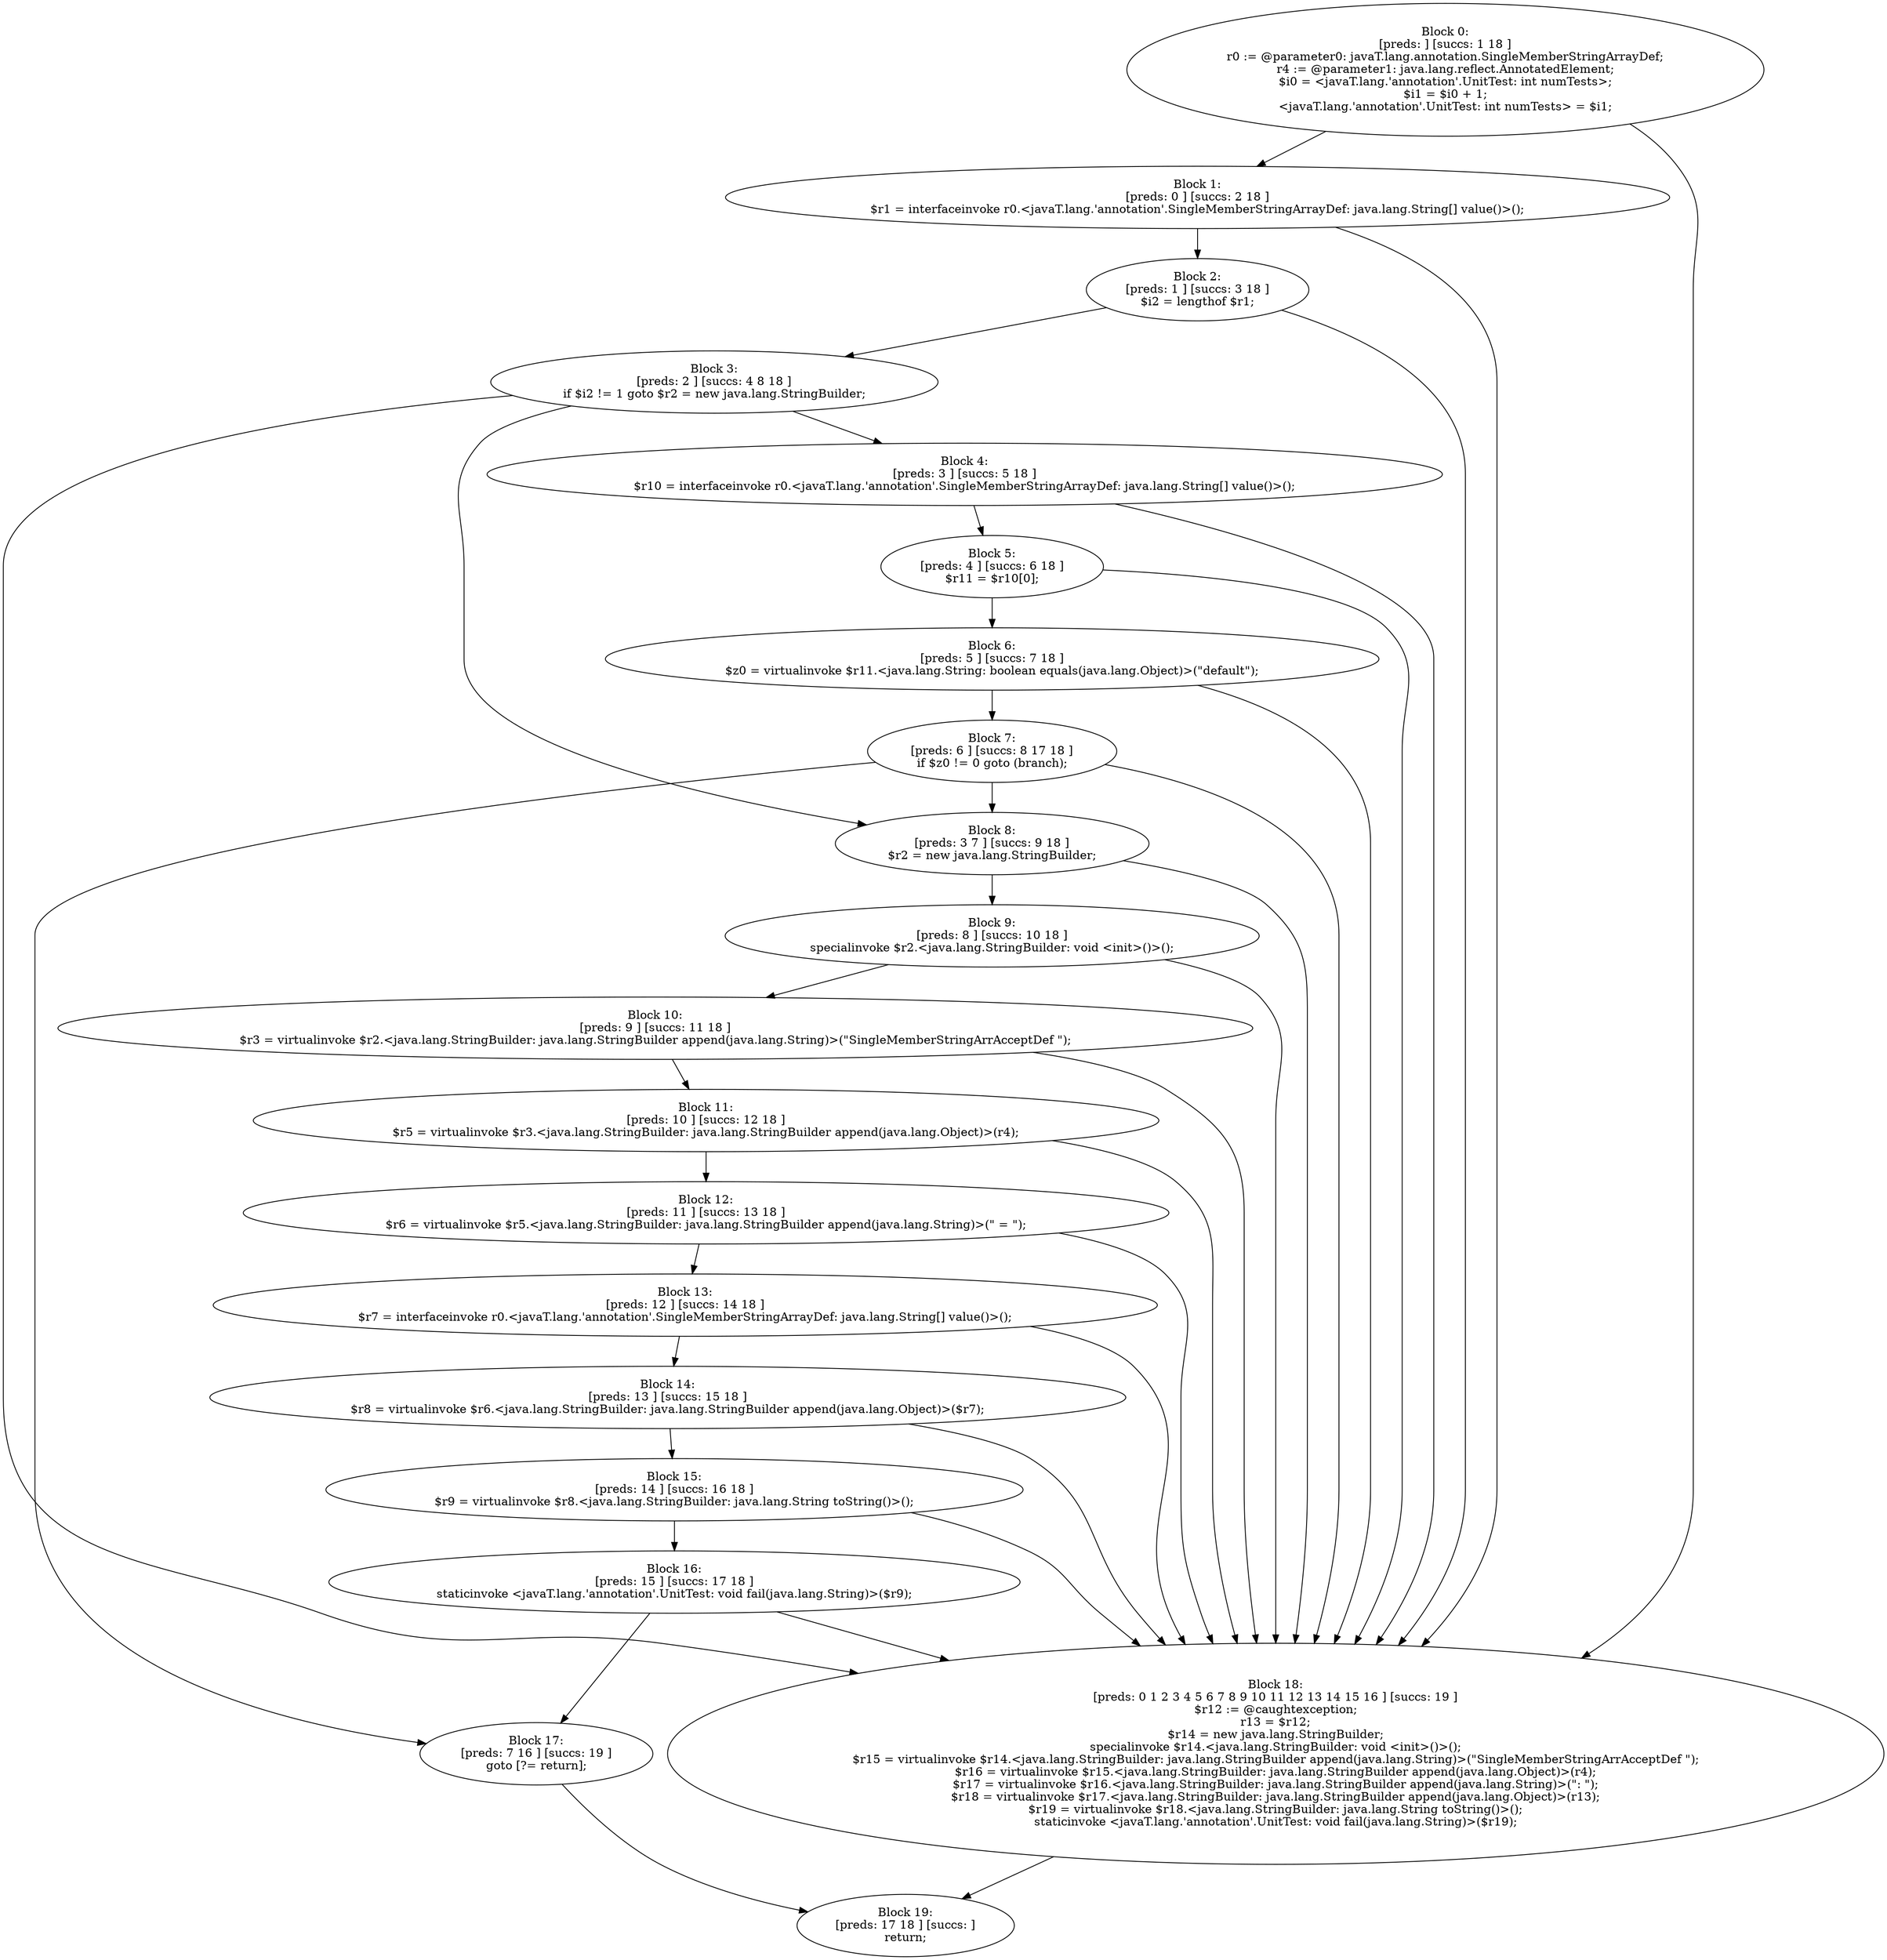 digraph "unitGraph" {
    "Block 0:
[preds: ] [succs: 1 18 ]
r0 := @parameter0: javaT.lang.annotation.SingleMemberStringArrayDef;
r4 := @parameter1: java.lang.reflect.AnnotatedElement;
$i0 = <javaT.lang.'annotation'.UnitTest: int numTests>;
$i1 = $i0 + 1;
<javaT.lang.'annotation'.UnitTest: int numTests> = $i1;
"
    "Block 1:
[preds: 0 ] [succs: 2 18 ]
$r1 = interfaceinvoke r0.<javaT.lang.'annotation'.SingleMemberStringArrayDef: java.lang.String[] value()>();
"
    "Block 2:
[preds: 1 ] [succs: 3 18 ]
$i2 = lengthof $r1;
"
    "Block 3:
[preds: 2 ] [succs: 4 8 18 ]
if $i2 != 1 goto $r2 = new java.lang.StringBuilder;
"
    "Block 4:
[preds: 3 ] [succs: 5 18 ]
$r10 = interfaceinvoke r0.<javaT.lang.'annotation'.SingleMemberStringArrayDef: java.lang.String[] value()>();
"
    "Block 5:
[preds: 4 ] [succs: 6 18 ]
$r11 = $r10[0];
"
    "Block 6:
[preds: 5 ] [succs: 7 18 ]
$z0 = virtualinvoke $r11.<java.lang.String: boolean equals(java.lang.Object)>(\"default\");
"
    "Block 7:
[preds: 6 ] [succs: 8 17 18 ]
if $z0 != 0 goto (branch);
"
    "Block 8:
[preds: 3 7 ] [succs: 9 18 ]
$r2 = new java.lang.StringBuilder;
"
    "Block 9:
[preds: 8 ] [succs: 10 18 ]
specialinvoke $r2.<java.lang.StringBuilder: void <init>()>();
"
    "Block 10:
[preds: 9 ] [succs: 11 18 ]
$r3 = virtualinvoke $r2.<java.lang.StringBuilder: java.lang.StringBuilder append(java.lang.String)>(\"SingleMemberStringArrAcceptDef \");
"
    "Block 11:
[preds: 10 ] [succs: 12 18 ]
$r5 = virtualinvoke $r3.<java.lang.StringBuilder: java.lang.StringBuilder append(java.lang.Object)>(r4);
"
    "Block 12:
[preds: 11 ] [succs: 13 18 ]
$r6 = virtualinvoke $r5.<java.lang.StringBuilder: java.lang.StringBuilder append(java.lang.String)>(\" = \");
"
    "Block 13:
[preds: 12 ] [succs: 14 18 ]
$r7 = interfaceinvoke r0.<javaT.lang.'annotation'.SingleMemberStringArrayDef: java.lang.String[] value()>();
"
    "Block 14:
[preds: 13 ] [succs: 15 18 ]
$r8 = virtualinvoke $r6.<java.lang.StringBuilder: java.lang.StringBuilder append(java.lang.Object)>($r7);
"
    "Block 15:
[preds: 14 ] [succs: 16 18 ]
$r9 = virtualinvoke $r8.<java.lang.StringBuilder: java.lang.String toString()>();
"
    "Block 16:
[preds: 15 ] [succs: 17 18 ]
staticinvoke <javaT.lang.'annotation'.UnitTest: void fail(java.lang.String)>($r9);
"
    "Block 17:
[preds: 7 16 ] [succs: 19 ]
goto [?= return];
"
    "Block 18:
[preds: 0 1 2 3 4 5 6 7 8 9 10 11 12 13 14 15 16 ] [succs: 19 ]
$r12 := @caughtexception;
r13 = $r12;
$r14 = new java.lang.StringBuilder;
specialinvoke $r14.<java.lang.StringBuilder: void <init>()>();
$r15 = virtualinvoke $r14.<java.lang.StringBuilder: java.lang.StringBuilder append(java.lang.String)>(\"SingleMemberStringArrAcceptDef \");
$r16 = virtualinvoke $r15.<java.lang.StringBuilder: java.lang.StringBuilder append(java.lang.Object)>(r4);
$r17 = virtualinvoke $r16.<java.lang.StringBuilder: java.lang.StringBuilder append(java.lang.String)>(\": \");
$r18 = virtualinvoke $r17.<java.lang.StringBuilder: java.lang.StringBuilder append(java.lang.Object)>(r13);
$r19 = virtualinvoke $r18.<java.lang.StringBuilder: java.lang.String toString()>();
staticinvoke <javaT.lang.'annotation'.UnitTest: void fail(java.lang.String)>($r19);
"
    "Block 19:
[preds: 17 18 ] [succs: ]
return;
"
    "Block 0:
[preds: ] [succs: 1 18 ]
r0 := @parameter0: javaT.lang.annotation.SingleMemberStringArrayDef;
r4 := @parameter1: java.lang.reflect.AnnotatedElement;
$i0 = <javaT.lang.'annotation'.UnitTest: int numTests>;
$i1 = $i0 + 1;
<javaT.lang.'annotation'.UnitTest: int numTests> = $i1;
"->"Block 1:
[preds: 0 ] [succs: 2 18 ]
$r1 = interfaceinvoke r0.<javaT.lang.'annotation'.SingleMemberStringArrayDef: java.lang.String[] value()>();
";
    "Block 0:
[preds: ] [succs: 1 18 ]
r0 := @parameter0: javaT.lang.annotation.SingleMemberStringArrayDef;
r4 := @parameter1: java.lang.reflect.AnnotatedElement;
$i0 = <javaT.lang.'annotation'.UnitTest: int numTests>;
$i1 = $i0 + 1;
<javaT.lang.'annotation'.UnitTest: int numTests> = $i1;
"->"Block 18:
[preds: 0 1 2 3 4 5 6 7 8 9 10 11 12 13 14 15 16 ] [succs: 19 ]
$r12 := @caughtexception;
r13 = $r12;
$r14 = new java.lang.StringBuilder;
specialinvoke $r14.<java.lang.StringBuilder: void <init>()>();
$r15 = virtualinvoke $r14.<java.lang.StringBuilder: java.lang.StringBuilder append(java.lang.String)>(\"SingleMemberStringArrAcceptDef \");
$r16 = virtualinvoke $r15.<java.lang.StringBuilder: java.lang.StringBuilder append(java.lang.Object)>(r4);
$r17 = virtualinvoke $r16.<java.lang.StringBuilder: java.lang.StringBuilder append(java.lang.String)>(\": \");
$r18 = virtualinvoke $r17.<java.lang.StringBuilder: java.lang.StringBuilder append(java.lang.Object)>(r13);
$r19 = virtualinvoke $r18.<java.lang.StringBuilder: java.lang.String toString()>();
staticinvoke <javaT.lang.'annotation'.UnitTest: void fail(java.lang.String)>($r19);
";
    "Block 1:
[preds: 0 ] [succs: 2 18 ]
$r1 = interfaceinvoke r0.<javaT.lang.'annotation'.SingleMemberStringArrayDef: java.lang.String[] value()>();
"->"Block 2:
[preds: 1 ] [succs: 3 18 ]
$i2 = lengthof $r1;
";
    "Block 1:
[preds: 0 ] [succs: 2 18 ]
$r1 = interfaceinvoke r0.<javaT.lang.'annotation'.SingleMemberStringArrayDef: java.lang.String[] value()>();
"->"Block 18:
[preds: 0 1 2 3 4 5 6 7 8 9 10 11 12 13 14 15 16 ] [succs: 19 ]
$r12 := @caughtexception;
r13 = $r12;
$r14 = new java.lang.StringBuilder;
specialinvoke $r14.<java.lang.StringBuilder: void <init>()>();
$r15 = virtualinvoke $r14.<java.lang.StringBuilder: java.lang.StringBuilder append(java.lang.String)>(\"SingleMemberStringArrAcceptDef \");
$r16 = virtualinvoke $r15.<java.lang.StringBuilder: java.lang.StringBuilder append(java.lang.Object)>(r4);
$r17 = virtualinvoke $r16.<java.lang.StringBuilder: java.lang.StringBuilder append(java.lang.String)>(\": \");
$r18 = virtualinvoke $r17.<java.lang.StringBuilder: java.lang.StringBuilder append(java.lang.Object)>(r13);
$r19 = virtualinvoke $r18.<java.lang.StringBuilder: java.lang.String toString()>();
staticinvoke <javaT.lang.'annotation'.UnitTest: void fail(java.lang.String)>($r19);
";
    "Block 2:
[preds: 1 ] [succs: 3 18 ]
$i2 = lengthof $r1;
"->"Block 3:
[preds: 2 ] [succs: 4 8 18 ]
if $i2 != 1 goto $r2 = new java.lang.StringBuilder;
";
    "Block 2:
[preds: 1 ] [succs: 3 18 ]
$i2 = lengthof $r1;
"->"Block 18:
[preds: 0 1 2 3 4 5 6 7 8 9 10 11 12 13 14 15 16 ] [succs: 19 ]
$r12 := @caughtexception;
r13 = $r12;
$r14 = new java.lang.StringBuilder;
specialinvoke $r14.<java.lang.StringBuilder: void <init>()>();
$r15 = virtualinvoke $r14.<java.lang.StringBuilder: java.lang.StringBuilder append(java.lang.String)>(\"SingleMemberStringArrAcceptDef \");
$r16 = virtualinvoke $r15.<java.lang.StringBuilder: java.lang.StringBuilder append(java.lang.Object)>(r4);
$r17 = virtualinvoke $r16.<java.lang.StringBuilder: java.lang.StringBuilder append(java.lang.String)>(\": \");
$r18 = virtualinvoke $r17.<java.lang.StringBuilder: java.lang.StringBuilder append(java.lang.Object)>(r13);
$r19 = virtualinvoke $r18.<java.lang.StringBuilder: java.lang.String toString()>();
staticinvoke <javaT.lang.'annotation'.UnitTest: void fail(java.lang.String)>($r19);
";
    "Block 3:
[preds: 2 ] [succs: 4 8 18 ]
if $i2 != 1 goto $r2 = new java.lang.StringBuilder;
"->"Block 4:
[preds: 3 ] [succs: 5 18 ]
$r10 = interfaceinvoke r0.<javaT.lang.'annotation'.SingleMemberStringArrayDef: java.lang.String[] value()>();
";
    "Block 3:
[preds: 2 ] [succs: 4 8 18 ]
if $i2 != 1 goto $r2 = new java.lang.StringBuilder;
"->"Block 8:
[preds: 3 7 ] [succs: 9 18 ]
$r2 = new java.lang.StringBuilder;
";
    "Block 3:
[preds: 2 ] [succs: 4 8 18 ]
if $i2 != 1 goto $r2 = new java.lang.StringBuilder;
"->"Block 18:
[preds: 0 1 2 3 4 5 6 7 8 9 10 11 12 13 14 15 16 ] [succs: 19 ]
$r12 := @caughtexception;
r13 = $r12;
$r14 = new java.lang.StringBuilder;
specialinvoke $r14.<java.lang.StringBuilder: void <init>()>();
$r15 = virtualinvoke $r14.<java.lang.StringBuilder: java.lang.StringBuilder append(java.lang.String)>(\"SingleMemberStringArrAcceptDef \");
$r16 = virtualinvoke $r15.<java.lang.StringBuilder: java.lang.StringBuilder append(java.lang.Object)>(r4);
$r17 = virtualinvoke $r16.<java.lang.StringBuilder: java.lang.StringBuilder append(java.lang.String)>(\": \");
$r18 = virtualinvoke $r17.<java.lang.StringBuilder: java.lang.StringBuilder append(java.lang.Object)>(r13);
$r19 = virtualinvoke $r18.<java.lang.StringBuilder: java.lang.String toString()>();
staticinvoke <javaT.lang.'annotation'.UnitTest: void fail(java.lang.String)>($r19);
";
    "Block 4:
[preds: 3 ] [succs: 5 18 ]
$r10 = interfaceinvoke r0.<javaT.lang.'annotation'.SingleMemberStringArrayDef: java.lang.String[] value()>();
"->"Block 5:
[preds: 4 ] [succs: 6 18 ]
$r11 = $r10[0];
";
    "Block 4:
[preds: 3 ] [succs: 5 18 ]
$r10 = interfaceinvoke r0.<javaT.lang.'annotation'.SingleMemberStringArrayDef: java.lang.String[] value()>();
"->"Block 18:
[preds: 0 1 2 3 4 5 6 7 8 9 10 11 12 13 14 15 16 ] [succs: 19 ]
$r12 := @caughtexception;
r13 = $r12;
$r14 = new java.lang.StringBuilder;
specialinvoke $r14.<java.lang.StringBuilder: void <init>()>();
$r15 = virtualinvoke $r14.<java.lang.StringBuilder: java.lang.StringBuilder append(java.lang.String)>(\"SingleMemberStringArrAcceptDef \");
$r16 = virtualinvoke $r15.<java.lang.StringBuilder: java.lang.StringBuilder append(java.lang.Object)>(r4);
$r17 = virtualinvoke $r16.<java.lang.StringBuilder: java.lang.StringBuilder append(java.lang.String)>(\": \");
$r18 = virtualinvoke $r17.<java.lang.StringBuilder: java.lang.StringBuilder append(java.lang.Object)>(r13);
$r19 = virtualinvoke $r18.<java.lang.StringBuilder: java.lang.String toString()>();
staticinvoke <javaT.lang.'annotation'.UnitTest: void fail(java.lang.String)>($r19);
";
    "Block 5:
[preds: 4 ] [succs: 6 18 ]
$r11 = $r10[0];
"->"Block 6:
[preds: 5 ] [succs: 7 18 ]
$z0 = virtualinvoke $r11.<java.lang.String: boolean equals(java.lang.Object)>(\"default\");
";
    "Block 5:
[preds: 4 ] [succs: 6 18 ]
$r11 = $r10[0];
"->"Block 18:
[preds: 0 1 2 3 4 5 6 7 8 9 10 11 12 13 14 15 16 ] [succs: 19 ]
$r12 := @caughtexception;
r13 = $r12;
$r14 = new java.lang.StringBuilder;
specialinvoke $r14.<java.lang.StringBuilder: void <init>()>();
$r15 = virtualinvoke $r14.<java.lang.StringBuilder: java.lang.StringBuilder append(java.lang.String)>(\"SingleMemberStringArrAcceptDef \");
$r16 = virtualinvoke $r15.<java.lang.StringBuilder: java.lang.StringBuilder append(java.lang.Object)>(r4);
$r17 = virtualinvoke $r16.<java.lang.StringBuilder: java.lang.StringBuilder append(java.lang.String)>(\": \");
$r18 = virtualinvoke $r17.<java.lang.StringBuilder: java.lang.StringBuilder append(java.lang.Object)>(r13);
$r19 = virtualinvoke $r18.<java.lang.StringBuilder: java.lang.String toString()>();
staticinvoke <javaT.lang.'annotation'.UnitTest: void fail(java.lang.String)>($r19);
";
    "Block 6:
[preds: 5 ] [succs: 7 18 ]
$z0 = virtualinvoke $r11.<java.lang.String: boolean equals(java.lang.Object)>(\"default\");
"->"Block 7:
[preds: 6 ] [succs: 8 17 18 ]
if $z0 != 0 goto (branch);
";
    "Block 6:
[preds: 5 ] [succs: 7 18 ]
$z0 = virtualinvoke $r11.<java.lang.String: boolean equals(java.lang.Object)>(\"default\");
"->"Block 18:
[preds: 0 1 2 3 4 5 6 7 8 9 10 11 12 13 14 15 16 ] [succs: 19 ]
$r12 := @caughtexception;
r13 = $r12;
$r14 = new java.lang.StringBuilder;
specialinvoke $r14.<java.lang.StringBuilder: void <init>()>();
$r15 = virtualinvoke $r14.<java.lang.StringBuilder: java.lang.StringBuilder append(java.lang.String)>(\"SingleMemberStringArrAcceptDef \");
$r16 = virtualinvoke $r15.<java.lang.StringBuilder: java.lang.StringBuilder append(java.lang.Object)>(r4);
$r17 = virtualinvoke $r16.<java.lang.StringBuilder: java.lang.StringBuilder append(java.lang.String)>(\": \");
$r18 = virtualinvoke $r17.<java.lang.StringBuilder: java.lang.StringBuilder append(java.lang.Object)>(r13);
$r19 = virtualinvoke $r18.<java.lang.StringBuilder: java.lang.String toString()>();
staticinvoke <javaT.lang.'annotation'.UnitTest: void fail(java.lang.String)>($r19);
";
    "Block 7:
[preds: 6 ] [succs: 8 17 18 ]
if $z0 != 0 goto (branch);
"->"Block 8:
[preds: 3 7 ] [succs: 9 18 ]
$r2 = new java.lang.StringBuilder;
";
    "Block 7:
[preds: 6 ] [succs: 8 17 18 ]
if $z0 != 0 goto (branch);
"->"Block 17:
[preds: 7 16 ] [succs: 19 ]
goto [?= return];
";
    "Block 7:
[preds: 6 ] [succs: 8 17 18 ]
if $z0 != 0 goto (branch);
"->"Block 18:
[preds: 0 1 2 3 4 5 6 7 8 9 10 11 12 13 14 15 16 ] [succs: 19 ]
$r12 := @caughtexception;
r13 = $r12;
$r14 = new java.lang.StringBuilder;
specialinvoke $r14.<java.lang.StringBuilder: void <init>()>();
$r15 = virtualinvoke $r14.<java.lang.StringBuilder: java.lang.StringBuilder append(java.lang.String)>(\"SingleMemberStringArrAcceptDef \");
$r16 = virtualinvoke $r15.<java.lang.StringBuilder: java.lang.StringBuilder append(java.lang.Object)>(r4);
$r17 = virtualinvoke $r16.<java.lang.StringBuilder: java.lang.StringBuilder append(java.lang.String)>(\": \");
$r18 = virtualinvoke $r17.<java.lang.StringBuilder: java.lang.StringBuilder append(java.lang.Object)>(r13);
$r19 = virtualinvoke $r18.<java.lang.StringBuilder: java.lang.String toString()>();
staticinvoke <javaT.lang.'annotation'.UnitTest: void fail(java.lang.String)>($r19);
";
    "Block 8:
[preds: 3 7 ] [succs: 9 18 ]
$r2 = new java.lang.StringBuilder;
"->"Block 9:
[preds: 8 ] [succs: 10 18 ]
specialinvoke $r2.<java.lang.StringBuilder: void <init>()>();
";
    "Block 8:
[preds: 3 7 ] [succs: 9 18 ]
$r2 = new java.lang.StringBuilder;
"->"Block 18:
[preds: 0 1 2 3 4 5 6 7 8 9 10 11 12 13 14 15 16 ] [succs: 19 ]
$r12 := @caughtexception;
r13 = $r12;
$r14 = new java.lang.StringBuilder;
specialinvoke $r14.<java.lang.StringBuilder: void <init>()>();
$r15 = virtualinvoke $r14.<java.lang.StringBuilder: java.lang.StringBuilder append(java.lang.String)>(\"SingleMemberStringArrAcceptDef \");
$r16 = virtualinvoke $r15.<java.lang.StringBuilder: java.lang.StringBuilder append(java.lang.Object)>(r4);
$r17 = virtualinvoke $r16.<java.lang.StringBuilder: java.lang.StringBuilder append(java.lang.String)>(\": \");
$r18 = virtualinvoke $r17.<java.lang.StringBuilder: java.lang.StringBuilder append(java.lang.Object)>(r13);
$r19 = virtualinvoke $r18.<java.lang.StringBuilder: java.lang.String toString()>();
staticinvoke <javaT.lang.'annotation'.UnitTest: void fail(java.lang.String)>($r19);
";
    "Block 9:
[preds: 8 ] [succs: 10 18 ]
specialinvoke $r2.<java.lang.StringBuilder: void <init>()>();
"->"Block 10:
[preds: 9 ] [succs: 11 18 ]
$r3 = virtualinvoke $r2.<java.lang.StringBuilder: java.lang.StringBuilder append(java.lang.String)>(\"SingleMemberStringArrAcceptDef \");
";
    "Block 9:
[preds: 8 ] [succs: 10 18 ]
specialinvoke $r2.<java.lang.StringBuilder: void <init>()>();
"->"Block 18:
[preds: 0 1 2 3 4 5 6 7 8 9 10 11 12 13 14 15 16 ] [succs: 19 ]
$r12 := @caughtexception;
r13 = $r12;
$r14 = new java.lang.StringBuilder;
specialinvoke $r14.<java.lang.StringBuilder: void <init>()>();
$r15 = virtualinvoke $r14.<java.lang.StringBuilder: java.lang.StringBuilder append(java.lang.String)>(\"SingleMemberStringArrAcceptDef \");
$r16 = virtualinvoke $r15.<java.lang.StringBuilder: java.lang.StringBuilder append(java.lang.Object)>(r4);
$r17 = virtualinvoke $r16.<java.lang.StringBuilder: java.lang.StringBuilder append(java.lang.String)>(\": \");
$r18 = virtualinvoke $r17.<java.lang.StringBuilder: java.lang.StringBuilder append(java.lang.Object)>(r13);
$r19 = virtualinvoke $r18.<java.lang.StringBuilder: java.lang.String toString()>();
staticinvoke <javaT.lang.'annotation'.UnitTest: void fail(java.lang.String)>($r19);
";
    "Block 10:
[preds: 9 ] [succs: 11 18 ]
$r3 = virtualinvoke $r2.<java.lang.StringBuilder: java.lang.StringBuilder append(java.lang.String)>(\"SingleMemberStringArrAcceptDef \");
"->"Block 11:
[preds: 10 ] [succs: 12 18 ]
$r5 = virtualinvoke $r3.<java.lang.StringBuilder: java.lang.StringBuilder append(java.lang.Object)>(r4);
";
    "Block 10:
[preds: 9 ] [succs: 11 18 ]
$r3 = virtualinvoke $r2.<java.lang.StringBuilder: java.lang.StringBuilder append(java.lang.String)>(\"SingleMemberStringArrAcceptDef \");
"->"Block 18:
[preds: 0 1 2 3 4 5 6 7 8 9 10 11 12 13 14 15 16 ] [succs: 19 ]
$r12 := @caughtexception;
r13 = $r12;
$r14 = new java.lang.StringBuilder;
specialinvoke $r14.<java.lang.StringBuilder: void <init>()>();
$r15 = virtualinvoke $r14.<java.lang.StringBuilder: java.lang.StringBuilder append(java.lang.String)>(\"SingleMemberStringArrAcceptDef \");
$r16 = virtualinvoke $r15.<java.lang.StringBuilder: java.lang.StringBuilder append(java.lang.Object)>(r4);
$r17 = virtualinvoke $r16.<java.lang.StringBuilder: java.lang.StringBuilder append(java.lang.String)>(\": \");
$r18 = virtualinvoke $r17.<java.lang.StringBuilder: java.lang.StringBuilder append(java.lang.Object)>(r13);
$r19 = virtualinvoke $r18.<java.lang.StringBuilder: java.lang.String toString()>();
staticinvoke <javaT.lang.'annotation'.UnitTest: void fail(java.lang.String)>($r19);
";
    "Block 11:
[preds: 10 ] [succs: 12 18 ]
$r5 = virtualinvoke $r3.<java.lang.StringBuilder: java.lang.StringBuilder append(java.lang.Object)>(r4);
"->"Block 12:
[preds: 11 ] [succs: 13 18 ]
$r6 = virtualinvoke $r5.<java.lang.StringBuilder: java.lang.StringBuilder append(java.lang.String)>(\" = \");
";
    "Block 11:
[preds: 10 ] [succs: 12 18 ]
$r5 = virtualinvoke $r3.<java.lang.StringBuilder: java.lang.StringBuilder append(java.lang.Object)>(r4);
"->"Block 18:
[preds: 0 1 2 3 4 5 6 7 8 9 10 11 12 13 14 15 16 ] [succs: 19 ]
$r12 := @caughtexception;
r13 = $r12;
$r14 = new java.lang.StringBuilder;
specialinvoke $r14.<java.lang.StringBuilder: void <init>()>();
$r15 = virtualinvoke $r14.<java.lang.StringBuilder: java.lang.StringBuilder append(java.lang.String)>(\"SingleMemberStringArrAcceptDef \");
$r16 = virtualinvoke $r15.<java.lang.StringBuilder: java.lang.StringBuilder append(java.lang.Object)>(r4);
$r17 = virtualinvoke $r16.<java.lang.StringBuilder: java.lang.StringBuilder append(java.lang.String)>(\": \");
$r18 = virtualinvoke $r17.<java.lang.StringBuilder: java.lang.StringBuilder append(java.lang.Object)>(r13);
$r19 = virtualinvoke $r18.<java.lang.StringBuilder: java.lang.String toString()>();
staticinvoke <javaT.lang.'annotation'.UnitTest: void fail(java.lang.String)>($r19);
";
    "Block 12:
[preds: 11 ] [succs: 13 18 ]
$r6 = virtualinvoke $r5.<java.lang.StringBuilder: java.lang.StringBuilder append(java.lang.String)>(\" = \");
"->"Block 13:
[preds: 12 ] [succs: 14 18 ]
$r7 = interfaceinvoke r0.<javaT.lang.'annotation'.SingleMemberStringArrayDef: java.lang.String[] value()>();
";
    "Block 12:
[preds: 11 ] [succs: 13 18 ]
$r6 = virtualinvoke $r5.<java.lang.StringBuilder: java.lang.StringBuilder append(java.lang.String)>(\" = \");
"->"Block 18:
[preds: 0 1 2 3 4 5 6 7 8 9 10 11 12 13 14 15 16 ] [succs: 19 ]
$r12 := @caughtexception;
r13 = $r12;
$r14 = new java.lang.StringBuilder;
specialinvoke $r14.<java.lang.StringBuilder: void <init>()>();
$r15 = virtualinvoke $r14.<java.lang.StringBuilder: java.lang.StringBuilder append(java.lang.String)>(\"SingleMemberStringArrAcceptDef \");
$r16 = virtualinvoke $r15.<java.lang.StringBuilder: java.lang.StringBuilder append(java.lang.Object)>(r4);
$r17 = virtualinvoke $r16.<java.lang.StringBuilder: java.lang.StringBuilder append(java.lang.String)>(\": \");
$r18 = virtualinvoke $r17.<java.lang.StringBuilder: java.lang.StringBuilder append(java.lang.Object)>(r13);
$r19 = virtualinvoke $r18.<java.lang.StringBuilder: java.lang.String toString()>();
staticinvoke <javaT.lang.'annotation'.UnitTest: void fail(java.lang.String)>($r19);
";
    "Block 13:
[preds: 12 ] [succs: 14 18 ]
$r7 = interfaceinvoke r0.<javaT.lang.'annotation'.SingleMemberStringArrayDef: java.lang.String[] value()>();
"->"Block 14:
[preds: 13 ] [succs: 15 18 ]
$r8 = virtualinvoke $r6.<java.lang.StringBuilder: java.lang.StringBuilder append(java.lang.Object)>($r7);
";
    "Block 13:
[preds: 12 ] [succs: 14 18 ]
$r7 = interfaceinvoke r0.<javaT.lang.'annotation'.SingleMemberStringArrayDef: java.lang.String[] value()>();
"->"Block 18:
[preds: 0 1 2 3 4 5 6 7 8 9 10 11 12 13 14 15 16 ] [succs: 19 ]
$r12 := @caughtexception;
r13 = $r12;
$r14 = new java.lang.StringBuilder;
specialinvoke $r14.<java.lang.StringBuilder: void <init>()>();
$r15 = virtualinvoke $r14.<java.lang.StringBuilder: java.lang.StringBuilder append(java.lang.String)>(\"SingleMemberStringArrAcceptDef \");
$r16 = virtualinvoke $r15.<java.lang.StringBuilder: java.lang.StringBuilder append(java.lang.Object)>(r4);
$r17 = virtualinvoke $r16.<java.lang.StringBuilder: java.lang.StringBuilder append(java.lang.String)>(\": \");
$r18 = virtualinvoke $r17.<java.lang.StringBuilder: java.lang.StringBuilder append(java.lang.Object)>(r13);
$r19 = virtualinvoke $r18.<java.lang.StringBuilder: java.lang.String toString()>();
staticinvoke <javaT.lang.'annotation'.UnitTest: void fail(java.lang.String)>($r19);
";
    "Block 14:
[preds: 13 ] [succs: 15 18 ]
$r8 = virtualinvoke $r6.<java.lang.StringBuilder: java.lang.StringBuilder append(java.lang.Object)>($r7);
"->"Block 15:
[preds: 14 ] [succs: 16 18 ]
$r9 = virtualinvoke $r8.<java.lang.StringBuilder: java.lang.String toString()>();
";
    "Block 14:
[preds: 13 ] [succs: 15 18 ]
$r8 = virtualinvoke $r6.<java.lang.StringBuilder: java.lang.StringBuilder append(java.lang.Object)>($r7);
"->"Block 18:
[preds: 0 1 2 3 4 5 6 7 8 9 10 11 12 13 14 15 16 ] [succs: 19 ]
$r12 := @caughtexception;
r13 = $r12;
$r14 = new java.lang.StringBuilder;
specialinvoke $r14.<java.lang.StringBuilder: void <init>()>();
$r15 = virtualinvoke $r14.<java.lang.StringBuilder: java.lang.StringBuilder append(java.lang.String)>(\"SingleMemberStringArrAcceptDef \");
$r16 = virtualinvoke $r15.<java.lang.StringBuilder: java.lang.StringBuilder append(java.lang.Object)>(r4);
$r17 = virtualinvoke $r16.<java.lang.StringBuilder: java.lang.StringBuilder append(java.lang.String)>(\": \");
$r18 = virtualinvoke $r17.<java.lang.StringBuilder: java.lang.StringBuilder append(java.lang.Object)>(r13);
$r19 = virtualinvoke $r18.<java.lang.StringBuilder: java.lang.String toString()>();
staticinvoke <javaT.lang.'annotation'.UnitTest: void fail(java.lang.String)>($r19);
";
    "Block 15:
[preds: 14 ] [succs: 16 18 ]
$r9 = virtualinvoke $r8.<java.lang.StringBuilder: java.lang.String toString()>();
"->"Block 16:
[preds: 15 ] [succs: 17 18 ]
staticinvoke <javaT.lang.'annotation'.UnitTest: void fail(java.lang.String)>($r9);
";
    "Block 15:
[preds: 14 ] [succs: 16 18 ]
$r9 = virtualinvoke $r8.<java.lang.StringBuilder: java.lang.String toString()>();
"->"Block 18:
[preds: 0 1 2 3 4 5 6 7 8 9 10 11 12 13 14 15 16 ] [succs: 19 ]
$r12 := @caughtexception;
r13 = $r12;
$r14 = new java.lang.StringBuilder;
specialinvoke $r14.<java.lang.StringBuilder: void <init>()>();
$r15 = virtualinvoke $r14.<java.lang.StringBuilder: java.lang.StringBuilder append(java.lang.String)>(\"SingleMemberStringArrAcceptDef \");
$r16 = virtualinvoke $r15.<java.lang.StringBuilder: java.lang.StringBuilder append(java.lang.Object)>(r4);
$r17 = virtualinvoke $r16.<java.lang.StringBuilder: java.lang.StringBuilder append(java.lang.String)>(\": \");
$r18 = virtualinvoke $r17.<java.lang.StringBuilder: java.lang.StringBuilder append(java.lang.Object)>(r13);
$r19 = virtualinvoke $r18.<java.lang.StringBuilder: java.lang.String toString()>();
staticinvoke <javaT.lang.'annotation'.UnitTest: void fail(java.lang.String)>($r19);
";
    "Block 16:
[preds: 15 ] [succs: 17 18 ]
staticinvoke <javaT.lang.'annotation'.UnitTest: void fail(java.lang.String)>($r9);
"->"Block 17:
[preds: 7 16 ] [succs: 19 ]
goto [?= return];
";
    "Block 16:
[preds: 15 ] [succs: 17 18 ]
staticinvoke <javaT.lang.'annotation'.UnitTest: void fail(java.lang.String)>($r9);
"->"Block 18:
[preds: 0 1 2 3 4 5 6 7 8 9 10 11 12 13 14 15 16 ] [succs: 19 ]
$r12 := @caughtexception;
r13 = $r12;
$r14 = new java.lang.StringBuilder;
specialinvoke $r14.<java.lang.StringBuilder: void <init>()>();
$r15 = virtualinvoke $r14.<java.lang.StringBuilder: java.lang.StringBuilder append(java.lang.String)>(\"SingleMemberStringArrAcceptDef \");
$r16 = virtualinvoke $r15.<java.lang.StringBuilder: java.lang.StringBuilder append(java.lang.Object)>(r4);
$r17 = virtualinvoke $r16.<java.lang.StringBuilder: java.lang.StringBuilder append(java.lang.String)>(\": \");
$r18 = virtualinvoke $r17.<java.lang.StringBuilder: java.lang.StringBuilder append(java.lang.Object)>(r13);
$r19 = virtualinvoke $r18.<java.lang.StringBuilder: java.lang.String toString()>();
staticinvoke <javaT.lang.'annotation'.UnitTest: void fail(java.lang.String)>($r19);
";
    "Block 17:
[preds: 7 16 ] [succs: 19 ]
goto [?= return];
"->"Block 19:
[preds: 17 18 ] [succs: ]
return;
";
    "Block 18:
[preds: 0 1 2 3 4 5 6 7 8 9 10 11 12 13 14 15 16 ] [succs: 19 ]
$r12 := @caughtexception;
r13 = $r12;
$r14 = new java.lang.StringBuilder;
specialinvoke $r14.<java.lang.StringBuilder: void <init>()>();
$r15 = virtualinvoke $r14.<java.lang.StringBuilder: java.lang.StringBuilder append(java.lang.String)>(\"SingleMemberStringArrAcceptDef \");
$r16 = virtualinvoke $r15.<java.lang.StringBuilder: java.lang.StringBuilder append(java.lang.Object)>(r4);
$r17 = virtualinvoke $r16.<java.lang.StringBuilder: java.lang.StringBuilder append(java.lang.String)>(\": \");
$r18 = virtualinvoke $r17.<java.lang.StringBuilder: java.lang.StringBuilder append(java.lang.Object)>(r13);
$r19 = virtualinvoke $r18.<java.lang.StringBuilder: java.lang.String toString()>();
staticinvoke <javaT.lang.'annotation'.UnitTest: void fail(java.lang.String)>($r19);
"->"Block 19:
[preds: 17 18 ] [succs: ]
return;
";
}
